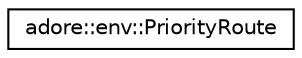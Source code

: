 digraph "Graphical Class Hierarchy"
{
 // LATEX_PDF_SIZE
  edge [fontname="Helvetica",fontsize="10",labelfontname="Helvetica",labelfontsize="10"];
  node [fontname="Helvetica",fontsize="10",shape=record];
  rankdir="LR";
  Node0 [label="adore::env::PriorityRoute",height=0.2,width=0.4,color="black", fillcolor="white", style="filled",URL="$structadore_1_1env_1_1PriorityRoute.html",tooltip="PriorityRoute implicitly references a route between two coordinates. The coordinates should be chosen..."];
}
